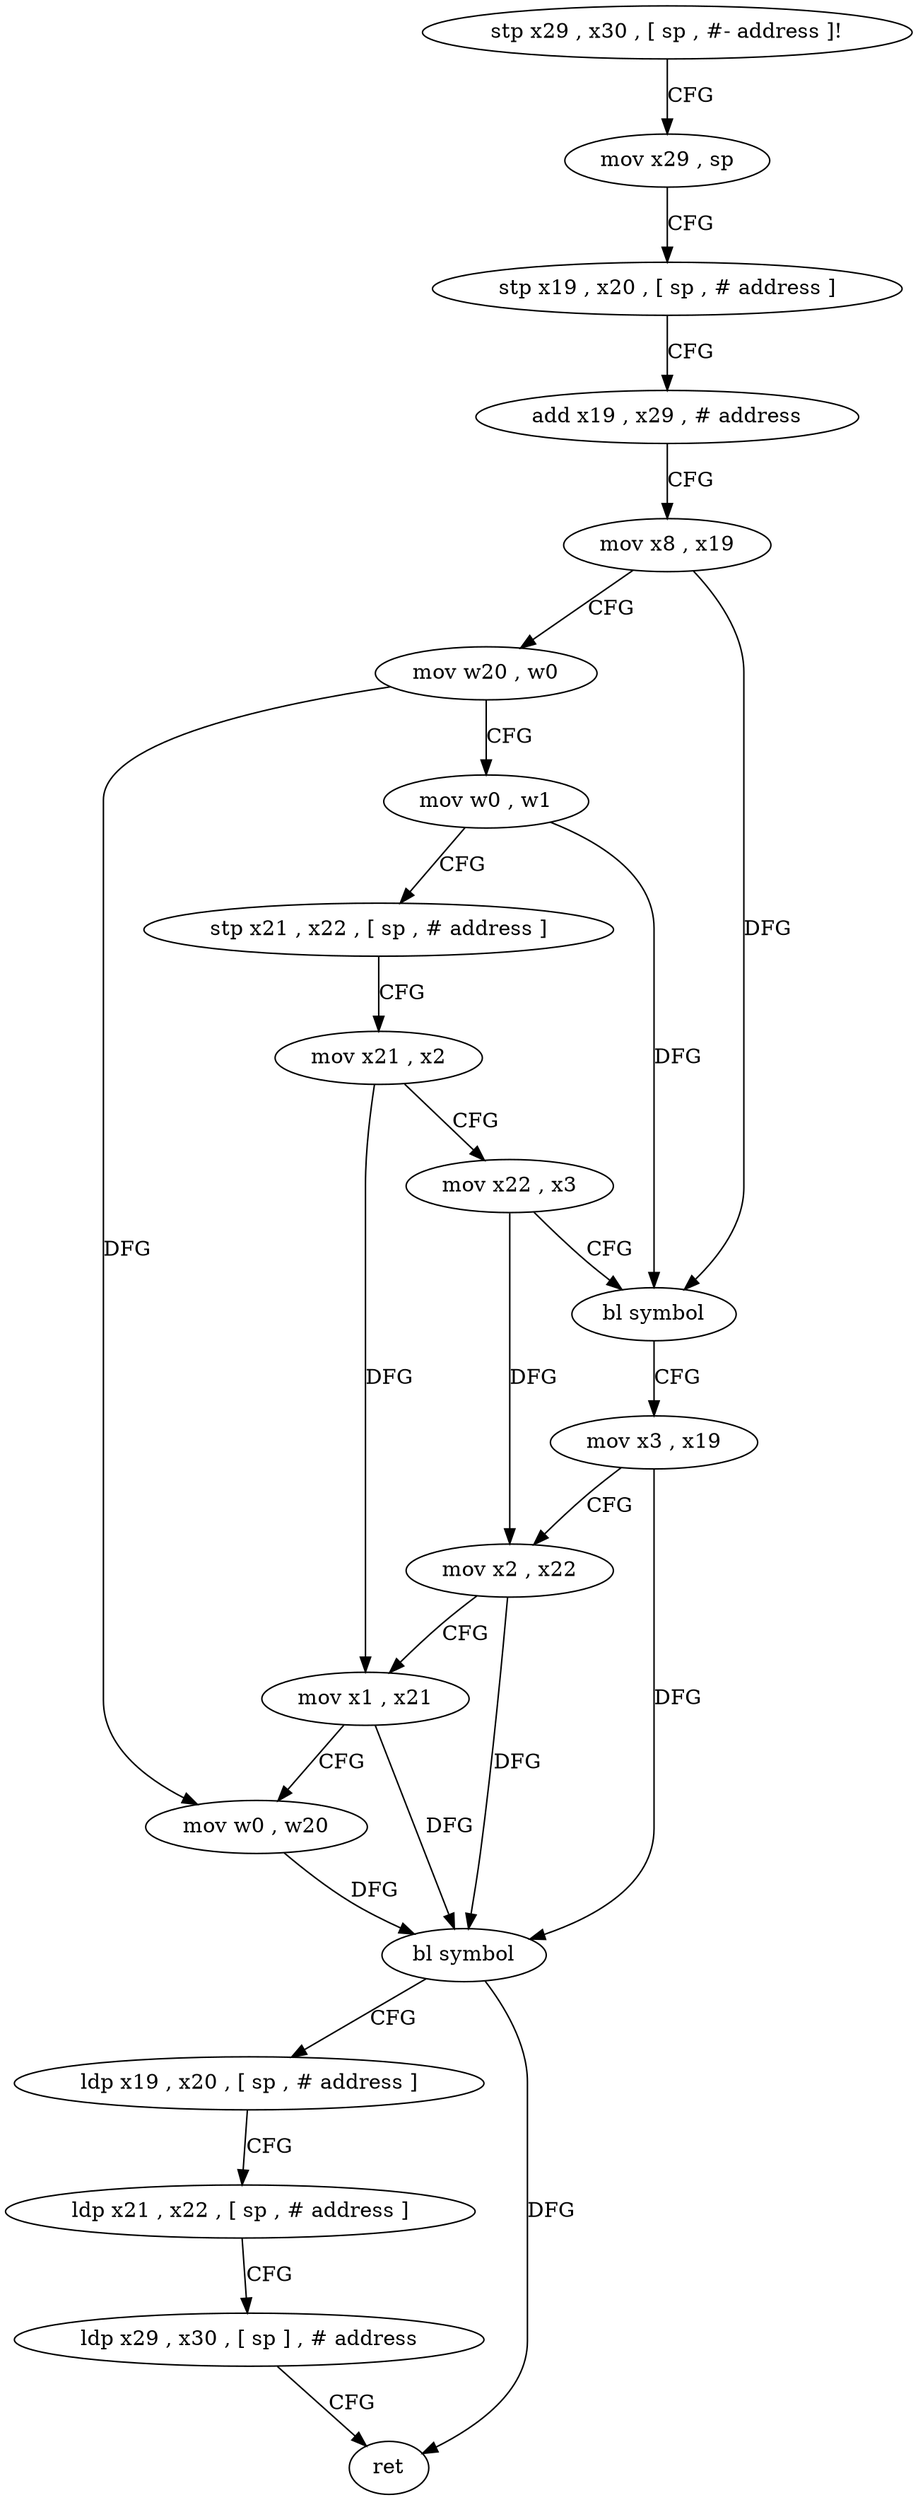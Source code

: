 digraph "func" {
"4229504" [label = "stp x29 , x30 , [ sp , #- address ]!" ]
"4229508" [label = "mov x29 , sp" ]
"4229512" [label = "stp x19 , x20 , [ sp , # address ]" ]
"4229516" [label = "add x19 , x29 , # address" ]
"4229520" [label = "mov x8 , x19" ]
"4229524" [label = "mov w20 , w0" ]
"4229528" [label = "mov w0 , w1" ]
"4229532" [label = "stp x21 , x22 , [ sp , # address ]" ]
"4229536" [label = "mov x21 , x2" ]
"4229540" [label = "mov x22 , x3" ]
"4229544" [label = "bl symbol" ]
"4229548" [label = "mov x3 , x19" ]
"4229552" [label = "mov x2 , x22" ]
"4229556" [label = "mov x1 , x21" ]
"4229560" [label = "mov w0 , w20" ]
"4229564" [label = "bl symbol" ]
"4229568" [label = "ldp x19 , x20 , [ sp , # address ]" ]
"4229572" [label = "ldp x21 , x22 , [ sp , # address ]" ]
"4229576" [label = "ldp x29 , x30 , [ sp ] , # address" ]
"4229580" [label = "ret" ]
"4229504" -> "4229508" [ label = "CFG" ]
"4229508" -> "4229512" [ label = "CFG" ]
"4229512" -> "4229516" [ label = "CFG" ]
"4229516" -> "4229520" [ label = "CFG" ]
"4229520" -> "4229524" [ label = "CFG" ]
"4229520" -> "4229544" [ label = "DFG" ]
"4229524" -> "4229528" [ label = "CFG" ]
"4229524" -> "4229560" [ label = "DFG" ]
"4229528" -> "4229532" [ label = "CFG" ]
"4229528" -> "4229544" [ label = "DFG" ]
"4229532" -> "4229536" [ label = "CFG" ]
"4229536" -> "4229540" [ label = "CFG" ]
"4229536" -> "4229556" [ label = "DFG" ]
"4229540" -> "4229544" [ label = "CFG" ]
"4229540" -> "4229552" [ label = "DFG" ]
"4229544" -> "4229548" [ label = "CFG" ]
"4229548" -> "4229552" [ label = "CFG" ]
"4229548" -> "4229564" [ label = "DFG" ]
"4229552" -> "4229556" [ label = "CFG" ]
"4229552" -> "4229564" [ label = "DFG" ]
"4229556" -> "4229560" [ label = "CFG" ]
"4229556" -> "4229564" [ label = "DFG" ]
"4229560" -> "4229564" [ label = "DFG" ]
"4229564" -> "4229568" [ label = "CFG" ]
"4229564" -> "4229580" [ label = "DFG" ]
"4229568" -> "4229572" [ label = "CFG" ]
"4229572" -> "4229576" [ label = "CFG" ]
"4229576" -> "4229580" [ label = "CFG" ]
}
